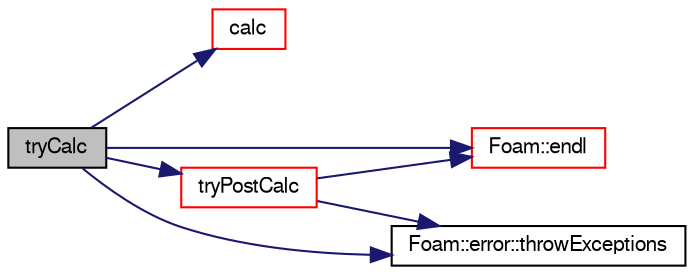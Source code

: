 digraph "tryCalc"
{
  bgcolor="transparent";
  edge [fontname="FreeSans",fontsize="10",labelfontname="FreeSans",labelfontsize="10"];
  node [fontname="FreeSans",fontsize="10",shape=record];
  rankdir="LR";
  Node110 [label="tryCalc",height=0.2,width=0.4,color="black", fillcolor="grey75", style="filled", fontcolor="black"];
  Node110 -> Node111 [color="midnightblue",fontsize="10",style="solid",fontname="FreeSans"];
  Node111 [label="calc",height=0.2,width=0.4,color="red",URL="$a28670.html#a54a61475464d78e41bd70da999f29290",tooltip="Time loop calculations. "];
  Node110 -> Node113 [color="midnightblue",fontsize="10",style="solid",fontname="FreeSans"];
  Node113 [label="Foam::endl",height=0.2,width=0.4,color="red",URL="$a21124.html#a2db8fe02a0d3909e9351bb4275b23ce4",tooltip="Add newline and flush stream. "];
  Node110 -> Node115 [color="midnightblue",fontsize="10",style="solid",fontname="FreeSans"];
  Node115 [label="Foam::error::throwExceptions",height=0.2,width=0.4,color="black",URL="$a26082.html#a91dd3090c6f6bb93e45fb3e4e8cf3b9c"];
  Node110 -> Node116 [color="midnightblue",fontsize="10",style="solid",fontname="FreeSans"];
  Node116 [label="tryPostCalc",height=0.2,width=0.4,color="red",URL="$a28670.html#ae4b76e23dfd4d7be77ede92fde6c29cd",tooltip="Post-time loop calculations. "];
  Node116 -> Node115 [color="midnightblue",fontsize="10",style="solid",fontname="FreeSans"];
  Node116 -> Node113 [color="midnightblue",fontsize="10",style="solid",fontname="FreeSans"];
}
